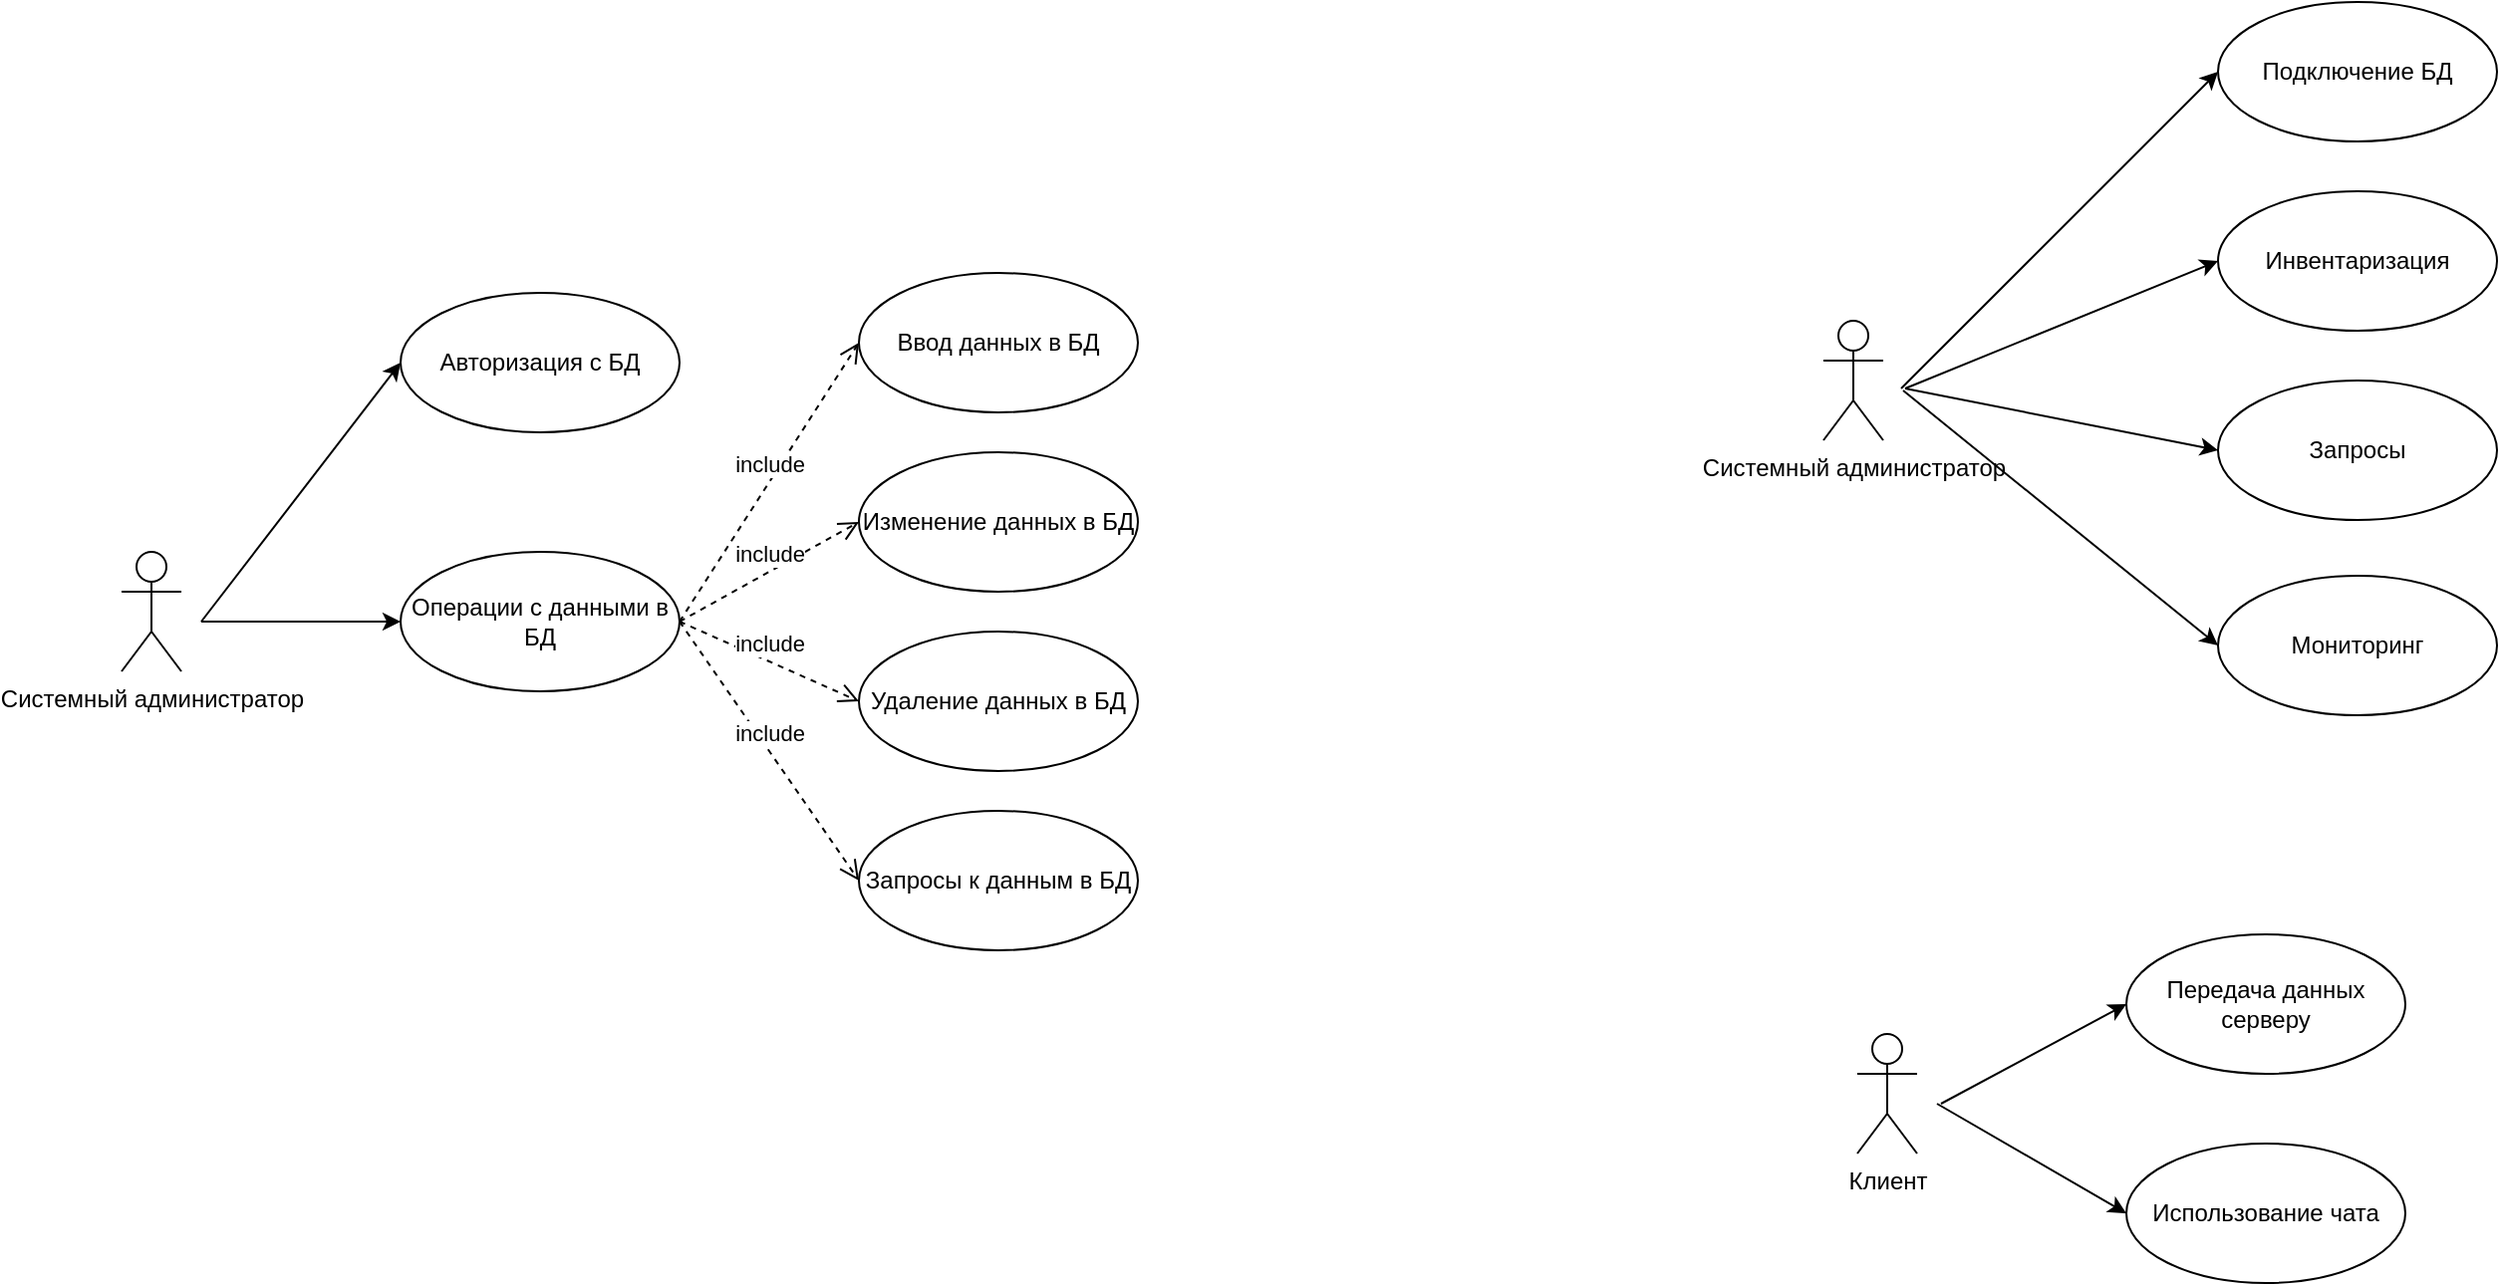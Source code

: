 <mxfile version="13.1.14" type="github">
  <diagram id="RC0_b64wAdmyMu5P7v91" name="Page-1">
    <mxGraphModel dx="1182" dy="1164" grid="0" gridSize="10" guides="1" tooltips="1" connect="1" arrows="1" fold="1" page="0" pageScale="1" pageWidth="1100" pageHeight="850" math="0" shadow="0">
      <root>
        <mxCell id="0" />
        <mxCell id="1" parent="0" />
        <mxCell id="IA-KHhUkWGW9DsU5HXB7-1" value="Системный администратор" style="shape=umlActor;verticalLabelPosition=bottom;labelBackgroundColor=#ffffff;verticalAlign=top;html=1;" parent="1" vertex="1">
          <mxGeometry x="120" y="220" width="30" height="60" as="geometry" />
        </mxCell>
        <mxCell id="xqiQ21x0fGV3KOlMGPGb-1" value="Операции с данными в БД" style="ellipse;whiteSpace=wrap;html=1;" parent="1" vertex="1">
          <mxGeometry x="260" y="220" width="140" height="70" as="geometry" />
        </mxCell>
        <mxCell id="xqiQ21x0fGV3KOlMGPGb-2" value="Ввод данных в БД" style="ellipse;whiteSpace=wrap;html=1;" parent="1" vertex="1">
          <mxGeometry x="490" y="80" width="140" height="70" as="geometry" />
        </mxCell>
        <mxCell id="xqiQ21x0fGV3KOlMGPGb-3" value="Изменение данных в БД" style="ellipse;whiteSpace=wrap;html=1;" parent="1" vertex="1">
          <mxGeometry x="490" y="170" width="140" height="70" as="geometry" />
        </mxCell>
        <mxCell id="xqiQ21x0fGV3KOlMGPGb-4" value="Удаление данных в БД" style="ellipse;whiteSpace=wrap;html=1;" parent="1" vertex="1">
          <mxGeometry x="490" y="260" width="140" height="70" as="geometry" />
        </mxCell>
        <mxCell id="xqiQ21x0fGV3KOlMGPGb-5" value="Запросы к данным в БД" style="ellipse;whiteSpace=wrap;html=1;" parent="1" vertex="1">
          <mxGeometry x="490" y="350" width="140" height="70" as="geometry" />
        </mxCell>
        <mxCell id="xqiQ21x0fGV3KOlMGPGb-7" value="" style="endArrow=classic;html=1;entryX=0;entryY=0.5;entryDx=0;entryDy=0;" parent="1" target="xqiQ21x0fGV3KOlMGPGb-1" edge="1">
          <mxGeometry width="50" height="50" relative="1" as="geometry">
            <mxPoint x="160" y="255" as="sourcePoint" />
            <mxPoint x="230" y="110" as="targetPoint" />
          </mxGeometry>
        </mxCell>
        <mxCell id="xqiQ21x0fGV3KOlMGPGb-8" value="include" style="html=1;verticalAlign=bottom;endArrow=open;dashed=1;endSize=8;entryX=0;entryY=0.5;entryDx=0;entryDy=0;exitX=1;exitY=0.5;exitDx=0;exitDy=0;" parent="1" source="xqiQ21x0fGV3KOlMGPGb-1" target="xqiQ21x0fGV3KOlMGPGb-2" edge="1">
          <mxGeometry relative="1" as="geometry">
            <mxPoint x="290" y="180" as="sourcePoint" />
            <mxPoint x="390" y="120" as="targetPoint" />
          </mxGeometry>
        </mxCell>
        <mxCell id="xqiQ21x0fGV3KOlMGPGb-9" value="include" style="html=1;verticalAlign=bottom;endArrow=open;dashed=1;endSize=8;entryX=0;entryY=0.5;entryDx=0;entryDy=0;exitX=1;exitY=0.5;exitDx=0;exitDy=0;" parent="1" source="xqiQ21x0fGV3KOlMGPGb-1" target="xqiQ21x0fGV3KOlMGPGb-3" edge="1">
          <mxGeometry relative="1" as="geometry">
            <mxPoint x="430" y="265" as="sourcePoint" />
            <mxPoint x="500" y="125" as="targetPoint" />
          </mxGeometry>
        </mxCell>
        <mxCell id="xqiQ21x0fGV3KOlMGPGb-10" value="include" style="html=1;verticalAlign=bottom;endArrow=open;dashed=1;endSize=8;entryX=0;entryY=0.5;entryDx=0;entryDy=0;exitX=1;exitY=0.5;exitDx=0;exitDy=0;" parent="1" source="xqiQ21x0fGV3KOlMGPGb-1" target="xqiQ21x0fGV3KOlMGPGb-4" edge="1">
          <mxGeometry relative="1" as="geometry">
            <mxPoint x="460" y="260" as="sourcePoint" />
            <mxPoint x="510" y="135" as="targetPoint" />
          </mxGeometry>
        </mxCell>
        <mxCell id="xqiQ21x0fGV3KOlMGPGb-11" value="include" style="html=1;verticalAlign=bottom;endArrow=open;dashed=1;endSize=8;entryX=0;entryY=0.5;entryDx=0;entryDy=0;exitX=1;exitY=0.5;exitDx=0;exitDy=0;" parent="1" source="xqiQ21x0fGV3KOlMGPGb-1" target="xqiQ21x0fGV3KOlMGPGb-5" edge="1">
          <mxGeometry relative="1" as="geometry">
            <mxPoint x="420" y="300" as="sourcePoint" />
            <mxPoint x="520" y="145" as="targetPoint" />
          </mxGeometry>
        </mxCell>
        <mxCell id="xqiQ21x0fGV3KOlMGPGb-12" value="Авторизация с БД" style="ellipse;whiteSpace=wrap;html=1;" parent="1" vertex="1">
          <mxGeometry x="260" y="90" width="140" height="70" as="geometry" />
        </mxCell>
        <mxCell id="xqiQ21x0fGV3KOlMGPGb-13" value="" style="endArrow=classic;html=1;entryX=0;entryY=0.5;entryDx=0;entryDy=0;" parent="1" target="xqiQ21x0fGV3KOlMGPGb-12" edge="1">
          <mxGeometry width="50" height="50" relative="1" as="geometry">
            <mxPoint x="160" y="255" as="sourcePoint" />
            <mxPoint x="270" y="265" as="targetPoint" />
          </mxGeometry>
        </mxCell>
        <mxCell id="85FI1tHs7YjN2u3SJlDD-1" value="Клиент" style="shape=umlActor;verticalLabelPosition=bottom;labelBackgroundColor=#ffffff;verticalAlign=top;html=1;outlineConnect=0;" parent="1" vertex="1">
          <mxGeometry x="991" y="462" width="30" height="60" as="geometry" />
        </mxCell>
        <mxCell id="85FI1tHs7YjN2u3SJlDD-3" value="Использование чата" style="ellipse;whiteSpace=wrap;html=1;" parent="1" vertex="1">
          <mxGeometry x="1126" y="517" width="140" height="70" as="geometry" />
        </mxCell>
        <mxCell id="85FI1tHs7YjN2u3SJlDD-5" value="" style="endArrow=classic;html=1;entryX=0;entryY=0.5;entryDx=0;entryDy=0;" parent="1" target="85FI1tHs7YjN2u3SJlDD-3" edge="1">
          <mxGeometry width="50" height="50" relative="1" as="geometry">
            <mxPoint x="1031" y="497" as="sourcePoint" />
            <mxPoint x="1101" y="432" as="targetPoint" />
          </mxGeometry>
        </mxCell>
        <mxCell id="UM9hcY5EQKEuTIKxdmUp-1" value="Системный администратор" style="shape=umlActor;verticalLabelPosition=bottom;labelBackgroundColor=#ffffff;verticalAlign=top;html=1;" vertex="1" parent="1">
          <mxGeometry x="974" y="104" width="30" height="60" as="geometry" />
        </mxCell>
        <mxCell id="UM9hcY5EQKEuTIKxdmUp-2" value="Мониторинг" style="ellipse;whiteSpace=wrap;html=1;" vertex="1" parent="1">
          <mxGeometry x="1172" y="232" width="140" height="70" as="geometry" />
        </mxCell>
        <mxCell id="UM9hcY5EQKEuTIKxdmUp-3" value="" style="endArrow=classic;html=1;entryX=0;entryY=0.5;entryDx=0;entryDy=0;" edge="1" target="UM9hcY5EQKEuTIKxdmUp-2" parent="1">
          <mxGeometry width="50" height="50" relative="1" as="geometry">
            <mxPoint x="1014" y="139" as="sourcePoint" />
            <mxPoint x="1084" y="-6" as="targetPoint" />
          </mxGeometry>
        </mxCell>
        <mxCell id="UM9hcY5EQKEuTIKxdmUp-4" value="Инвентаризация" style="ellipse;whiteSpace=wrap;html=1;" vertex="1" parent="1">
          <mxGeometry x="1172" y="39" width="140" height="70" as="geometry" />
        </mxCell>
        <mxCell id="UM9hcY5EQKEuTIKxdmUp-5" value="" style="endArrow=classic;html=1;entryX=0;entryY=0.5;entryDx=0;entryDy=0;" edge="1" target="UM9hcY5EQKEuTIKxdmUp-4" parent="1">
          <mxGeometry width="50" height="50" relative="1" as="geometry">
            <mxPoint x="1015" y="138" as="sourcePoint" />
            <mxPoint x="1124" y="149" as="targetPoint" />
          </mxGeometry>
        </mxCell>
        <mxCell id="UM9hcY5EQKEuTIKxdmUp-6" value="Передача данных серверу" style="ellipse;whiteSpace=wrap;html=1;" vertex="1" parent="1">
          <mxGeometry x="1126" y="412" width="140" height="70" as="geometry" />
        </mxCell>
        <mxCell id="UM9hcY5EQKEuTIKxdmUp-7" value="" style="endArrow=classic;html=1;entryX=0;entryY=0.5;entryDx=0;entryDy=0;" edge="1" parent="1" target="UM9hcY5EQKEuTIKxdmUp-6">
          <mxGeometry width="50" height="50" relative="1" as="geometry">
            <mxPoint x="1033" y="497" as="sourcePoint" />
            <mxPoint x="1142" y="320" as="targetPoint" />
          </mxGeometry>
        </mxCell>
        <mxCell id="UM9hcY5EQKEuTIKxdmUp-11" value="Запросы" style="ellipse;whiteSpace=wrap;html=1;" vertex="1" parent="1">
          <mxGeometry x="1172" y="134" width="140" height="70" as="geometry" />
        </mxCell>
        <mxCell id="UM9hcY5EQKEuTIKxdmUp-12" value="" style="endArrow=classic;html=1;entryX=0;entryY=0.5;entryDx=0;entryDy=0;" edge="1" parent="1" target="UM9hcY5EQKEuTIKxdmUp-11">
          <mxGeometry width="50" height="50" relative="1" as="geometry">
            <mxPoint x="1015" y="138" as="sourcePoint" />
            <mxPoint x="1035" y="-62" as="targetPoint" />
          </mxGeometry>
        </mxCell>
        <mxCell id="UM9hcY5EQKEuTIKxdmUp-14" value="Подключение БД" style="ellipse;whiteSpace=wrap;html=1;" vertex="1" parent="1">
          <mxGeometry x="1172" y="-56" width="140" height="70" as="geometry" />
        </mxCell>
        <mxCell id="UM9hcY5EQKEuTIKxdmUp-15" value="" style="endArrow=classic;html=1;entryX=0;entryY=0.5;entryDx=0;entryDy=0;" edge="1" parent="1" target="UM9hcY5EQKEuTIKxdmUp-14">
          <mxGeometry width="50" height="50" relative="1" as="geometry">
            <mxPoint x="1013" y="138" as="sourcePoint" />
            <mxPoint x="1133" y="37" as="targetPoint" />
          </mxGeometry>
        </mxCell>
      </root>
    </mxGraphModel>
  </diagram>
</mxfile>
